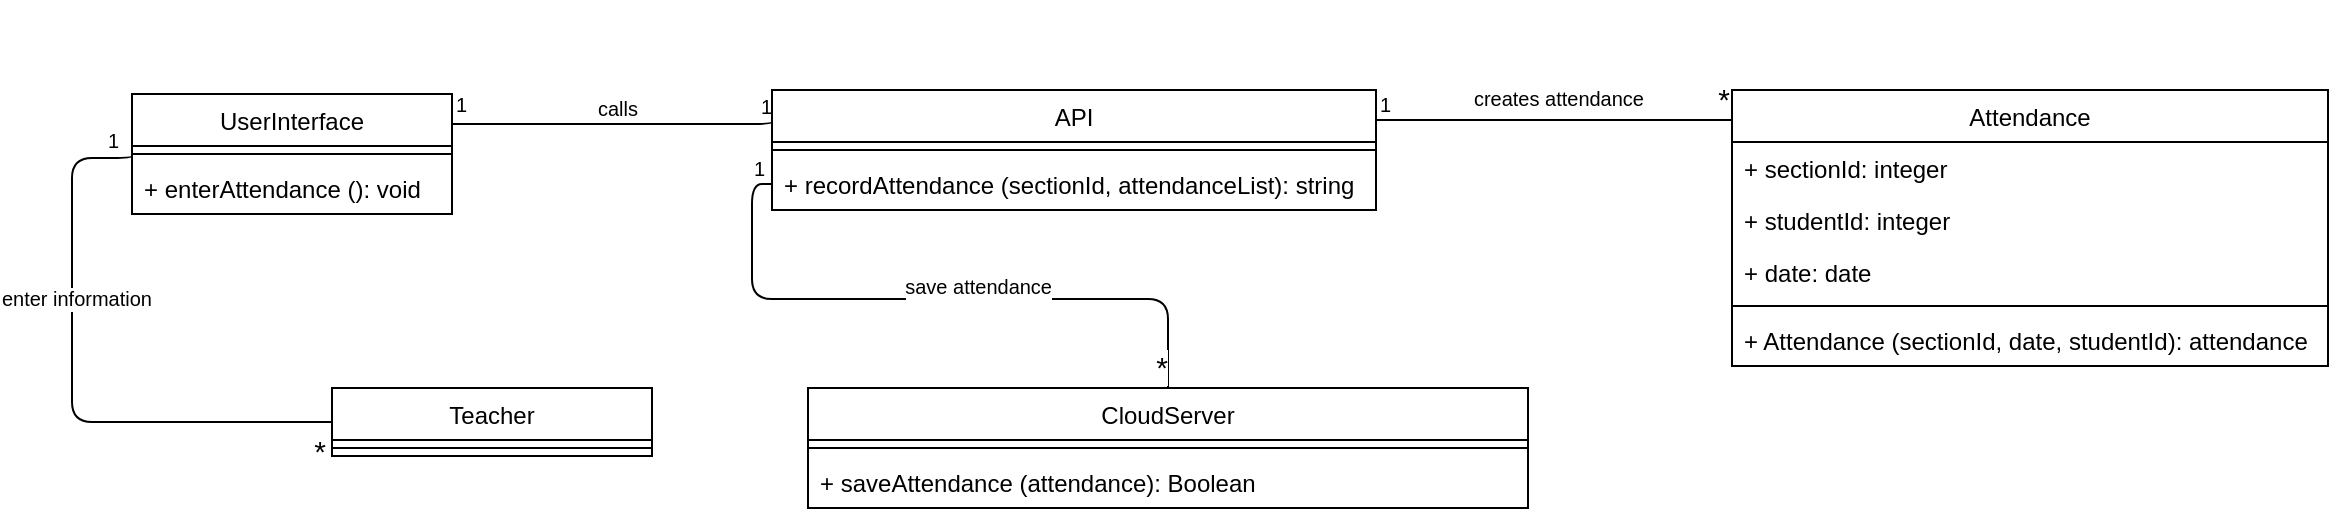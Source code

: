 <mxfile version="10.6.7" type="google"><diagram id="1vK-U4AxJIHjmHrd8Btt" name="Page-1"><mxGraphModel dx="840" dy="452" grid="1" gridSize="10" guides="1" tooltips="1" connect="1" arrows="1" fold="1" page="1" pageScale="1" pageWidth="850" pageHeight="1100" math="0" shadow="0"><root><mxCell id="0"/><mxCell id="1" parent="0"/><mxCell id="hifzBSD8gN8CF8A0yeND-1" value="" style="endArrow=none;html=1;edgeStyle=orthogonalEdgeStyle;entryX=0;entryY=0.5;entryDx=0;entryDy=0;exitX=0;exitY=0.5;exitDx=0;exitDy=0;" edge="1" parent="1" source="hifzBSD8gN8CF8A0yeND-23" target="hifzBSD8gN8CF8A0yeND-12"><mxGeometry relative="1" as="geometry"><mxPoint x="170.333" y="336.889" as="sourcePoint"/><mxPoint x="280" y="247" as="targetPoint"/><Array as="points"><mxPoint x="100" y="385"/><mxPoint x="100" y="253"/></Array></mxGeometry></mxCell><mxCell id="hifzBSD8gN8CF8A0yeND-2" value="enter information" style="resizable=0;html=1;align=right;verticalAlign=bottom;labelBackgroundColor=#ffffff;fontSize=10;" connectable="0" vertex="1" parent="hifzBSD8gN8CF8A0yeND-1"><mxGeometry x="1" relative="1" as="geometry"><mxPoint x="10" y="80" as="offset"/></mxGeometry></mxCell><mxCell id="hifzBSD8gN8CF8A0yeND-3" value="&lt;font style=&quot;font-size: 15px&quot;&gt;*&lt;/font&gt;" style="resizable=0;html=1;align=right;verticalAlign=bottom;labelBackgroundColor=#ffffff;fontSize=10;" connectable="0" vertex="1" parent="1"><mxGeometry x="240" y="346" as="geometry"><mxPoint x="-13" y="64" as="offset"/></mxGeometry></mxCell><mxCell id="hifzBSD8gN8CF8A0yeND-4" value="" style="endArrow=none;html=1;edgeStyle=orthogonalEdgeStyle;exitX=1;exitY=0.25;exitDx=0;exitDy=0;entryX=0;entryY=0.25;entryDx=0;entryDy=0;" edge="1" parent="1" source="hifzBSD8gN8CF8A0yeND-12" target="hifzBSD8gN8CF8A0yeND-15"><mxGeometry relative="1" as="geometry"><mxPoint x="648.0" y="246.429" as="sourcePoint"/><mxPoint x="708.333" y="251.222" as="targetPoint"/><Array as="points"><mxPoint x="450" y="236"/><mxPoint x="450" y="236"/></Array></mxGeometry></mxCell><mxCell id="hifzBSD8gN8CF8A0yeND-5" value="1" style="resizable=0;html=1;align=left;verticalAlign=bottom;labelBackgroundColor=#ffffff;fontSize=10;" connectable="0" vertex="1" parent="hifzBSD8gN8CF8A0yeND-4"><mxGeometry x="-1" relative="1" as="geometry"><mxPoint y="-2" as="offset"/></mxGeometry></mxCell><mxCell id="hifzBSD8gN8CF8A0yeND-6" value="1" style="resizable=0;html=1;align=right;verticalAlign=bottom;labelBackgroundColor=#ffffff;fontSize=10;" connectable="0" vertex="1" parent="hifzBSD8gN8CF8A0yeND-4"><mxGeometry x="1" relative="1" as="geometry"><mxPoint y="1" as="offset"/></mxGeometry></mxCell><mxCell id="hifzBSD8gN8CF8A0yeND-7" value="calls" style="resizable=0;html=1;align=right;verticalAlign=bottom;labelBackgroundColor=#ffffff;fontSize=10;" connectable="0" vertex="1" parent="1"><mxGeometry x="393" y="180" as="geometry"><mxPoint x="-10" y="56" as="offset"/></mxGeometry></mxCell><mxCell id="hifzBSD8gN8CF8A0yeND-8" value="" style="endArrow=none;html=1;edgeStyle=orthogonalEdgeStyle;entryX=0.5;entryY=0;entryDx=0;entryDy=0;exitX=0;exitY=0.5;exitDx=0;exitDy=0;" edge="1" parent="1" source="hifzBSD8gN8CF8A0yeND-17" target="hifzBSD8gN8CF8A0yeND-18"><mxGeometry relative="1" as="geometry"><mxPoint x="668" y="291" as="sourcePoint"/><mxPoint x="778" y="378.5" as="targetPoint"/></mxGeometry></mxCell><mxCell id="hifzBSD8gN8CF8A0yeND-9" value="1" style="resizable=0;html=1;align=left;verticalAlign=bottom;labelBackgroundColor=#ffffff;fontSize=10;" connectable="0" vertex="1" parent="hifzBSD8gN8CF8A0yeND-8"><mxGeometry x="-1" relative="1" as="geometry"><mxPoint x="-11" as="offset"/></mxGeometry></mxCell><mxCell id="hifzBSD8gN8CF8A0yeND-10" value="&lt;font style=&quot;font-size: 15px&quot;&gt;*&lt;/font&gt;" style="resizable=0;html=1;align=right;verticalAlign=bottom;labelBackgroundColor=#ffffff;fontSize=10;" connectable="0" vertex="1" parent="hifzBSD8gN8CF8A0yeND-8"><mxGeometry x="1" relative="1" as="geometry"/></mxCell><mxCell id="hifzBSD8gN8CF8A0yeND-11" value="save attendance" style="resizable=0;html=1;align=right;verticalAlign=bottom;labelBackgroundColor=#ffffff;fontSize=10;" connectable="0" vertex="1" parent="1"><mxGeometry x="600" y="269" as="geometry"><mxPoint x="-10" y="56" as="offset"/></mxGeometry></mxCell><mxCell id="hifzBSD8gN8CF8A0yeND-12" value="UserInterface" style="swimlane;fontStyle=0;align=center;verticalAlign=top;childLayout=stackLayout;horizontal=1;startSize=26;horizontalStack=0;resizeParent=1;resizeParentMax=0;resizeLast=0;collapsible=1;marginBottom=0;" vertex="1" parent="1"><mxGeometry x="130" y="221" width="160" height="60" as="geometry"/></mxCell><mxCell id="hifzBSD8gN8CF8A0yeND-13" value="" style="line;strokeWidth=1;fillColor=none;align=left;verticalAlign=middle;spacingTop=-1;spacingLeft=3;spacingRight=3;rotatable=0;labelPosition=right;points=[];portConstraint=eastwest;" vertex="1" parent="hifzBSD8gN8CF8A0yeND-12"><mxGeometry y="26" width="160" height="8" as="geometry"/></mxCell><mxCell id="hifzBSD8gN8CF8A0yeND-14" value="+ enterAttendance (): void" style="text;strokeColor=none;fillColor=none;align=left;verticalAlign=top;spacingLeft=4;spacingRight=4;overflow=hidden;rotatable=0;points=[[0,0.5],[1,0.5]];portConstraint=eastwest;" vertex="1" parent="hifzBSD8gN8CF8A0yeND-12"><mxGeometry y="34" width="160" height="26" as="geometry"/></mxCell><mxCell id="hifzBSD8gN8CF8A0yeND-15" value="API" style="swimlane;fontStyle=0;align=center;verticalAlign=top;childLayout=stackLayout;horizontal=1;startSize=26;horizontalStack=0;resizeParent=1;resizeParentMax=0;resizeLast=0;collapsible=1;marginBottom=0;" vertex="1" parent="1"><mxGeometry x="450" y="219" width="302" height="60" as="geometry"/></mxCell><mxCell id="hifzBSD8gN8CF8A0yeND-16" value="" style="line;strokeWidth=1;fillColor=none;align=left;verticalAlign=middle;spacingTop=-1;spacingLeft=3;spacingRight=3;rotatable=0;labelPosition=right;points=[];portConstraint=eastwest;" vertex="1" parent="hifzBSD8gN8CF8A0yeND-15"><mxGeometry y="26" width="302" height="8" as="geometry"/></mxCell><mxCell id="hifzBSD8gN8CF8A0yeND-17" value="+ recordAttendance (sectionId, attendanceList): string" style="text;strokeColor=none;fillColor=none;align=left;verticalAlign=top;spacingLeft=4;spacingRight=4;overflow=hidden;rotatable=0;points=[[0,0.5],[1,0.5]];portConstraint=eastwest;" vertex="1" parent="hifzBSD8gN8CF8A0yeND-15"><mxGeometry y="34" width="302" height="26" as="geometry"/></mxCell><mxCell id="hifzBSD8gN8CF8A0yeND-18" value="CloudServer" style="swimlane;fontStyle=0;align=center;verticalAlign=top;childLayout=stackLayout;horizontal=1;startSize=26;horizontalStack=0;resizeParent=1;resizeParentMax=0;resizeLast=0;collapsible=1;marginBottom=0;" vertex="1" parent="1"><mxGeometry x="468" y="368" width="360" height="60" as="geometry"/></mxCell><mxCell id="hifzBSD8gN8CF8A0yeND-19" value="" style="line;strokeWidth=1;fillColor=none;align=left;verticalAlign=middle;spacingTop=-1;spacingLeft=3;spacingRight=3;rotatable=0;labelPosition=right;points=[];portConstraint=eastwest;" vertex="1" parent="hifzBSD8gN8CF8A0yeND-18"><mxGeometry y="26" width="360" height="8" as="geometry"/></mxCell><mxCell id="hifzBSD8gN8CF8A0yeND-21" value="+ saveAttendance (attendance): Boolean" style="text;strokeColor=none;fillColor=none;align=left;verticalAlign=top;spacingLeft=4;spacingRight=4;overflow=hidden;rotatable=0;points=[[0,0.5],[1,0.5]];portConstraint=eastwest;" vertex="1" parent="hifzBSD8gN8CF8A0yeND-18"><mxGeometry y="34" width="360" height="26" as="geometry"/></mxCell><mxCell id="hifzBSD8gN8CF8A0yeND-22" value="1" style="resizable=0;html=1;align=left;verticalAlign=bottom;labelBackgroundColor=#ffffff;fontSize=10;" connectable="0" vertex="1" parent="1"><mxGeometry x="444" y="264" as="geometry"><mxPoint x="-328" y="-12" as="offset"/></mxGeometry></mxCell><mxCell id="hifzBSD8gN8CF8A0yeND-23" value="Teacher" style="swimlane;fontStyle=0;align=center;verticalAlign=top;childLayout=stackLayout;horizontal=1;startSize=26;horizontalStack=0;resizeParent=1;resizeParentMax=0;resizeLast=0;collapsible=1;marginBottom=0;" vertex="1" parent="1"><mxGeometry x="230" y="368" width="160" height="34" as="geometry"/></mxCell><mxCell id="hifzBSD8gN8CF8A0yeND-24" value="" style="line;strokeWidth=1;fillColor=none;align=left;verticalAlign=middle;spacingTop=-1;spacingLeft=3;spacingRight=3;rotatable=0;labelPosition=right;points=[];portConstraint=eastwest;" vertex="1" parent="hifzBSD8gN8CF8A0yeND-23"><mxGeometry y="26" width="160" height="8" as="geometry"/></mxCell><mxCell id="hifzBSD8gN8CF8A0yeND-32" value="Attendance" style="swimlane;fontStyle=0;align=center;verticalAlign=top;childLayout=stackLayout;horizontal=1;startSize=26;horizontalStack=0;resizeParent=1;resizeParentMax=0;resizeLast=0;collapsible=1;marginBottom=0;" vertex="1" parent="1"><mxGeometry x="930" y="219" width="298" height="138" as="geometry"/></mxCell><mxCell id="hifzBSD8gN8CF8A0yeND-33" value="+ sectionId: integer" style="text;strokeColor=none;fillColor=none;align=left;verticalAlign=top;spacingLeft=4;spacingRight=4;overflow=hidden;rotatable=0;points=[[0,0.5],[1,0.5]];portConstraint=eastwest;" vertex="1" parent="hifzBSD8gN8CF8A0yeND-32"><mxGeometry y="26" width="298" height="26" as="geometry"/></mxCell><mxCell id="hifzBSD8gN8CF8A0yeND-34" value="+ studentId: integer" style="text;strokeColor=none;fillColor=none;align=left;verticalAlign=top;spacingLeft=4;spacingRight=4;overflow=hidden;rotatable=0;points=[[0,0.5],[1,0.5]];portConstraint=eastwest;" vertex="1" parent="hifzBSD8gN8CF8A0yeND-32"><mxGeometry y="52" width="298" height="26" as="geometry"/></mxCell><mxCell id="hifzBSD8gN8CF8A0yeND-38" value="+ date: date" style="text;strokeColor=none;fillColor=none;align=left;verticalAlign=top;spacingLeft=4;spacingRight=4;overflow=hidden;rotatable=0;points=[[0,0.5],[1,0.5]];portConstraint=eastwest;" vertex="1" parent="hifzBSD8gN8CF8A0yeND-32"><mxGeometry y="78" width="298" height="26" as="geometry"/></mxCell><mxCell id="hifzBSD8gN8CF8A0yeND-39" value="" style="line;strokeWidth=1;fillColor=none;align=left;verticalAlign=middle;spacingTop=-1;spacingLeft=3;spacingRight=3;rotatable=0;labelPosition=right;points=[];portConstraint=eastwest;" vertex="1" parent="hifzBSD8gN8CF8A0yeND-32"><mxGeometry y="104" width="298" height="8" as="geometry"/></mxCell><mxCell id="hifzBSD8gN8CF8A0yeND-40" value="+ Attendance (sectionId, date, studentId): attendance" style="text;strokeColor=none;fillColor=none;align=left;verticalAlign=top;spacingLeft=4;spacingRight=4;overflow=hidden;rotatable=0;points=[[0,0.5],[1,0.5]];portConstraint=eastwest;" vertex="1" parent="hifzBSD8gN8CF8A0yeND-32"><mxGeometry y="112" width="298" height="26" as="geometry"/></mxCell><mxCell id="hifzBSD8gN8CF8A0yeND-41" value="" style="endArrow=none;html=1;edgeStyle=orthogonalEdgeStyle;exitX=1;exitY=0.25;exitDx=0;exitDy=0;" edge="1" parent="1" source="hifzBSD8gN8CF8A0yeND-15"><mxGeometry relative="1" as="geometry"><mxPoint x="1210" y="232" as="sourcePoint"/><mxPoint x="930" y="234" as="targetPoint"/></mxGeometry></mxCell><mxCell id="hifzBSD8gN8CF8A0yeND-42" value="1" style="resizable=0;html=1;align=left;verticalAlign=bottom;labelBackgroundColor=#ffffff;fontSize=10;" connectable="0" vertex="1" parent="hifzBSD8gN8CF8A0yeND-41"><mxGeometry x="-1" relative="1" as="geometry"><mxPoint as="offset"/></mxGeometry></mxCell><mxCell id="hifzBSD8gN8CF8A0yeND-43" value="&lt;font style=&quot;font-size: 15px&quot;&gt;*&lt;/font&gt;" style="resizable=0;html=1;align=right;verticalAlign=bottom;labelBackgroundColor=#ffffff;fontSize=10;" connectable="0" vertex="1" parent="hifzBSD8gN8CF8A0yeND-41"><mxGeometry x="1" relative="1" as="geometry"/></mxCell><mxCell id="hifzBSD8gN8CF8A0yeND-44" value="creates attendance" style="resizable=0;html=1;align=right;verticalAlign=bottom;labelBackgroundColor=#ffffff;fontSize=10;" connectable="0" vertex="1" parent="1"><mxGeometry x="896" y="175" as="geometry"><mxPoint x="-10" y="56" as="offset"/></mxGeometry></mxCell></root></mxGraphModel></diagram></mxfile>